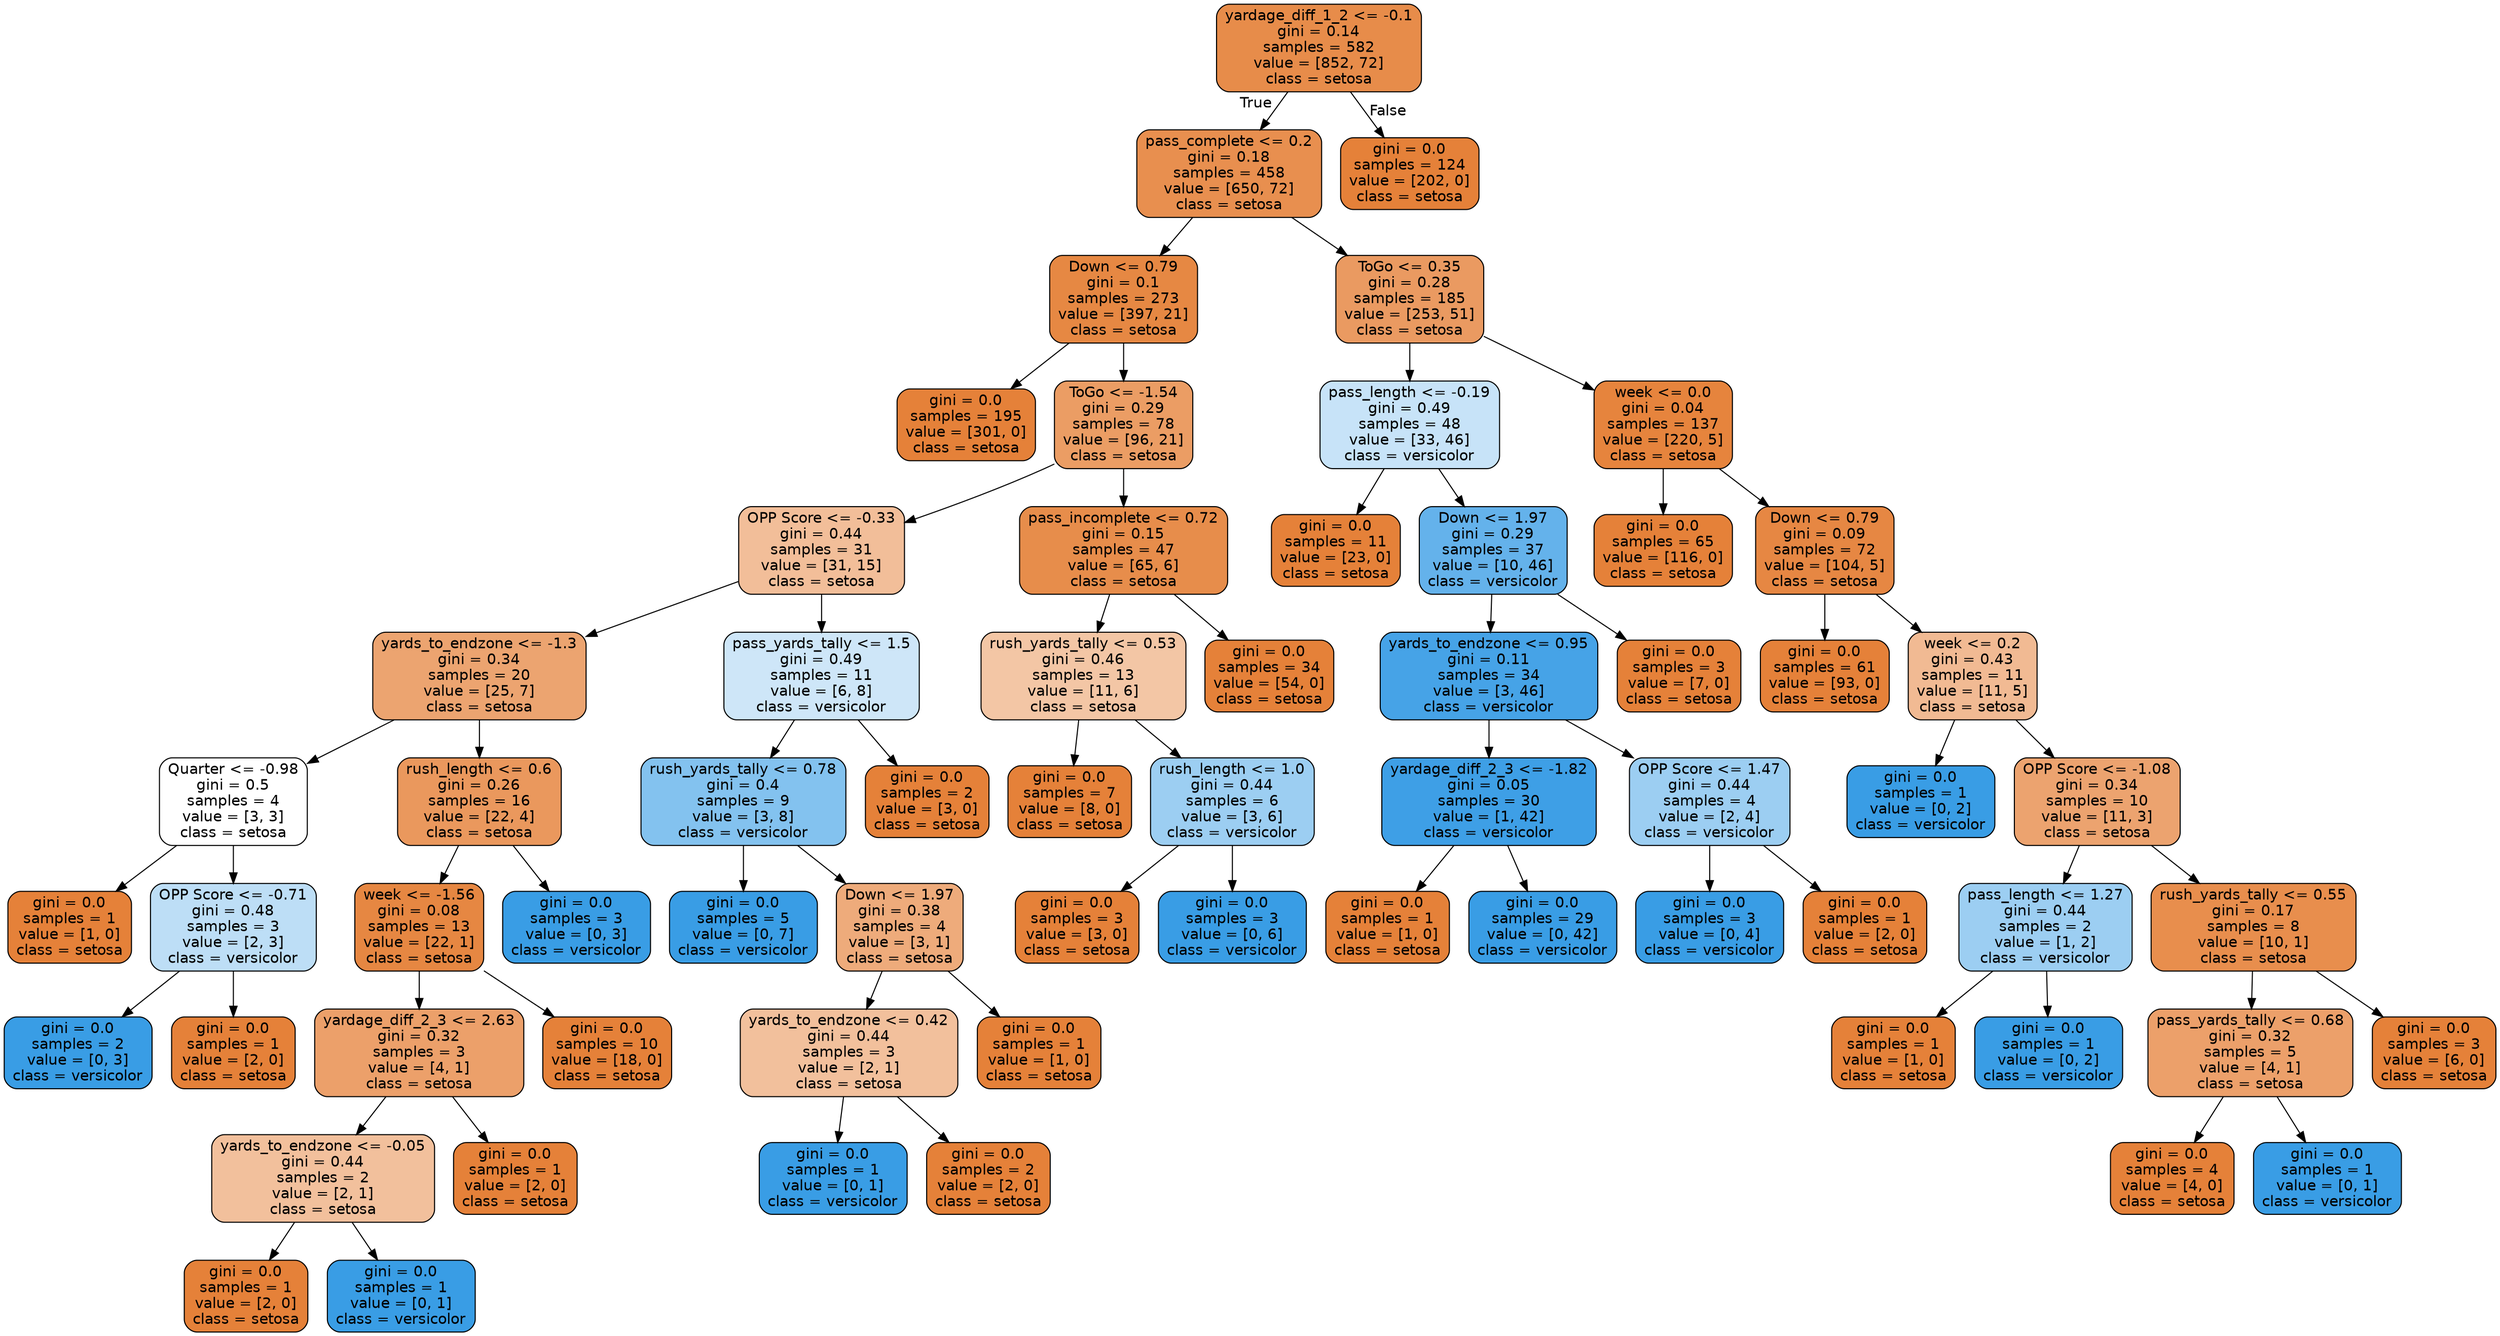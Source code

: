 digraph Tree {
node [shape=box, style="filled, rounded", color="black", fontname="helvetica"] ;
edge [fontname="helvetica"] ;
0 [label="yardage_diff_1_2 <= -0.1\ngini = 0.14\nsamples = 582\nvalue = [852, 72]\nclass = setosa", fillcolor="#e78c4a"] ;
1 [label="pass_complete <= 0.2\ngini = 0.18\nsamples = 458\nvalue = [650, 72]\nclass = setosa", fillcolor="#e88f4f"] ;
0 -> 1 [labeldistance=2.5, labelangle=45, headlabel="True"] ;
2 [label="Down <= 0.79\ngini = 0.1\nsamples = 273\nvalue = [397, 21]\nclass = setosa", fillcolor="#e68843"] ;
1 -> 2 ;
3 [label="gini = 0.0\nsamples = 195\nvalue = [301, 0]\nclass = setosa", fillcolor="#e58139"] ;
2 -> 3 ;
4 [label="ToGo <= -1.54\ngini = 0.29\nsamples = 78\nvalue = [96, 21]\nclass = setosa", fillcolor="#eb9d64"] ;
2 -> 4 ;
5 [label="OPP Score <= -0.33\ngini = 0.44\nsamples = 31\nvalue = [31, 15]\nclass = setosa", fillcolor="#f2be99"] ;
4 -> 5 ;
6 [label="yards_to_endzone <= -1.3\ngini = 0.34\nsamples = 20\nvalue = [25, 7]\nclass = setosa", fillcolor="#eca470"] ;
5 -> 6 ;
7 [label="Quarter <= -0.98\ngini = 0.5\nsamples = 4\nvalue = [3, 3]\nclass = setosa", fillcolor="#ffffff"] ;
6 -> 7 ;
8 [label="gini = 0.0\nsamples = 1\nvalue = [1, 0]\nclass = setosa", fillcolor="#e58139"] ;
7 -> 8 ;
9 [label="OPP Score <= -0.71\ngini = 0.48\nsamples = 3\nvalue = [2, 3]\nclass = versicolor", fillcolor="#bddef6"] ;
7 -> 9 ;
10 [label="gini = 0.0\nsamples = 2\nvalue = [0, 3]\nclass = versicolor", fillcolor="#399de5"] ;
9 -> 10 ;
11 [label="gini = 0.0\nsamples = 1\nvalue = [2, 0]\nclass = setosa", fillcolor="#e58139"] ;
9 -> 11 ;
12 [label="rush_length <= 0.6\ngini = 0.26\nsamples = 16\nvalue = [22, 4]\nclass = setosa", fillcolor="#ea985d"] ;
6 -> 12 ;
13 [label="week <= -1.56\ngini = 0.08\nsamples = 13\nvalue = [22, 1]\nclass = setosa", fillcolor="#e68742"] ;
12 -> 13 ;
14 [label="yardage_diff_2_3 <= 2.63\ngini = 0.32\nsamples = 3\nvalue = [4, 1]\nclass = setosa", fillcolor="#eca06a"] ;
13 -> 14 ;
15 [label="yards_to_endzone <= -0.05\ngini = 0.44\nsamples = 2\nvalue = [2, 1]\nclass = setosa", fillcolor="#f2c09c"] ;
14 -> 15 ;
16 [label="gini = 0.0\nsamples = 1\nvalue = [2, 0]\nclass = setosa", fillcolor="#e58139"] ;
15 -> 16 ;
17 [label="gini = 0.0\nsamples = 1\nvalue = [0, 1]\nclass = versicolor", fillcolor="#399de5"] ;
15 -> 17 ;
18 [label="gini = 0.0\nsamples = 1\nvalue = [2, 0]\nclass = setosa", fillcolor="#e58139"] ;
14 -> 18 ;
19 [label="gini = 0.0\nsamples = 10\nvalue = [18, 0]\nclass = setosa", fillcolor="#e58139"] ;
13 -> 19 ;
20 [label="gini = 0.0\nsamples = 3\nvalue = [0, 3]\nclass = versicolor", fillcolor="#399de5"] ;
12 -> 20 ;
21 [label="pass_yards_tally <= 1.5\ngini = 0.49\nsamples = 11\nvalue = [6, 8]\nclass = versicolor", fillcolor="#cee6f8"] ;
5 -> 21 ;
22 [label="rush_yards_tally <= 0.78\ngini = 0.4\nsamples = 9\nvalue = [3, 8]\nclass = versicolor", fillcolor="#83c2ef"] ;
21 -> 22 ;
23 [label="gini = 0.0\nsamples = 5\nvalue = [0, 7]\nclass = versicolor", fillcolor="#399de5"] ;
22 -> 23 ;
24 [label="Down <= 1.97\ngini = 0.38\nsamples = 4\nvalue = [3, 1]\nclass = setosa", fillcolor="#eeab7b"] ;
22 -> 24 ;
25 [label="yards_to_endzone <= 0.42\ngini = 0.44\nsamples = 3\nvalue = [2, 1]\nclass = setosa", fillcolor="#f2c09c"] ;
24 -> 25 ;
26 [label="gini = 0.0\nsamples = 1\nvalue = [0, 1]\nclass = versicolor", fillcolor="#399de5"] ;
25 -> 26 ;
27 [label="gini = 0.0\nsamples = 2\nvalue = [2, 0]\nclass = setosa", fillcolor="#e58139"] ;
25 -> 27 ;
28 [label="gini = 0.0\nsamples = 1\nvalue = [1, 0]\nclass = setosa", fillcolor="#e58139"] ;
24 -> 28 ;
29 [label="gini = 0.0\nsamples = 2\nvalue = [3, 0]\nclass = setosa", fillcolor="#e58139"] ;
21 -> 29 ;
30 [label="pass_incomplete <= 0.72\ngini = 0.15\nsamples = 47\nvalue = [65, 6]\nclass = setosa", fillcolor="#e78d4b"] ;
4 -> 30 ;
31 [label="rush_yards_tally <= 0.53\ngini = 0.46\nsamples = 13\nvalue = [11, 6]\nclass = setosa", fillcolor="#f3c6a5"] ;
30 -> 31 ;
32 [label="gini = 0.0\nsamples = 7\nvalue = [8, 0]\nclass = setosa", fillcolor="#e58139"] ;
31 -> 32 ;
33 [label="rush_length <= 1.0\ngini = 0.44\nsamples = 6\nvalue = [3, 6]\nclass = versicolor", fillcolor="#9ccef2"] ;
31 -> 33 ;
34 [label="gini = 0.0\nsamples = 3\nvalue = [3, 0]\nclass = setosa", fillcolor="#e58139"] ;
33 -> 34 ;
35 [label="gini = 0.0\nsamples = 3\nvalue = [0, 6]\nclass = versicolor", fillcolor="#399de5"] ;
33 -> 35 ;
36 [label="gini = 0.0\nsamples = 34\nvalue = [54, 0]\nclass = setosa", fillcolor="#e58139"] ;
30 -> 36 ;
37 [label="ToGo <= 0.35\ngini = 0.28\nsamples = 185\nvalue = [253, 51]\nclass = setosa", fillcolor="#ea9a61"] ;
1 -> 37 ;
38 [label="pass_length <= -0.19\ngini = 0.49\nsamples = 48\nvalue = [33, 46]\nclass = versicolor", fillcolor="#c7e3f8"] ;
37 -> 38 ;
39 [label="gini = 0.0\nsamples = 11\nvalue = [23, 0]\nclass = setosa", fillcolor="#e58139"] ;
38 -> 39 ;
40 [label="Down <= 1.97\ngini = 0.29\nsamples = 37\nvalue = [10, 46]\nclass = versicolor", fillcolor="#64b2eb"] ;
38 -> 40 ;
41 [label="yards_to_endzone <= 0.95\ngini = 0.11\nsamples = 34\nvalue = [3, 46]\nclass = versicolor", fillcolor="#46a3e7"] ;
40 -> 41 ;
42 [label="yardage_diff_2_3 <= -1.82\ngini = 0.05\nsamples = 30\nvalue = [1, 42]\nclass = versicolor", fillcolor="#3e9fe6"] ;
41 -> 42 ;
43 [label="gini = 0.0\nsamples = 1\nvalue = [1, 0]\nclass = setosa", fillcolor="#e58139"] ;
42 -> 43 ;
44 [label="gini = 0.0\nsamples = 29\nvalue = [0, 42]\nclass = versicolor", fillcolor="#399de5"] ;
42 -> 44 ;
45 [label="OPP Score <= 1.47\ngini = 0.44\nsamples = 4\nvalue = [2, 4]\nclass = versicolor", fillcolor="#9ccef2"] ;
41 -> 45 ;
46 [label="gini = 0.0\nsamples = 3\nvalue = [0, 4]\nclass = versicolor", fillcolor="#399de5"] ;
45 -> 46 ;
47 [label="gini = 0.0\nsamples = 1\nvalue = [2, 0]\nclass = setosa", fillcolor="#e58139"] ;
45 -> 47 ;
48 [label="gini = 0.0\nsamples = 3\nvalue = [7, 0]\nclass = setosa", fillcolor="#e58139"] ;
40 -> 48 ;
49 [label="week <= 0.0\ngini = 0.04\nsamples = 137\nvalue = [220, 5]\nclass = setosa", fillcolor="#e6843d"] ;
37 -> 49 ;
50 [label="gini = 0.0\nsamples = 65\nvalue = [116, 0]\nclass = setosa", fillcolor="#e58139"] ;
49 -> 50 ;
51 [label="Down <= 0.79\ngini = 0.09\nsamples = 72\nvalue = [104, 5]\nclass = setosa", fillcolor="#e68743"] ;
49 -> 51 ;
52 [label="gini = 0.0\nsamples = 61\nvalue = [93, 0]\nclass = setosa", fillcolor="#e58139"] ;
51 -> 52 ;
53 [label="week <= 0.2\ngini = 0.43\nsamples = 11\nvalue = [11, 5]\nclass = setosa", fillcolor="#f1ba93"] ;
51 -> 53 ;
54 [label="gini = 0.0\nsamples = 1\nvalue = [0, 2]\nclass = versicolor", fillcolor="#399de5"] ;
53 -> 54 ;
55 [label="OPP Score <= -1.08\ngini = 0.34\nsamples = 10\nvalue = [11, 3]\nclass = setosa", fillcolor="#eca36f"] ;
53 -> 55 ;
56 [label="pass_length <= 1.27\ngini = 0.44\nsamples = 2\nvalue = [1, 2]\nclass = versicolor", fillcolor="#9ccef2"] ;
55 -> 56 ;
57 [label="gini = 0.0\nsamples = 1\nvalue = [1, 0]\nclass = setosa", fillcolor="#e58139"] ;
56 -> 57 ;
58 [label="gini = 0.0\nsamples = 1\nvalue = [0, 2]\nclass = versicolor", fillcolor="#399de5"] ;
56 -> 58 ;
59 [label="rush_yards_tally <= 0.55\ngini = 0.17\nsamples = 8\nvalue = [10, 1]\nclass = setosa", fillcolor="#e88e4d"] ;
55 -> 59 ;
60 [label="pass_yards_tally <= 0.68\ngini = 0.32\nsamples = 5\nvalue = [4, 1]\nclass = setosa", fillcolor="#eca06a"] ;
59 -> 60 ;
61 [label="gini = 0.0\nsamples = 4\nvalue = [4, 0]\nclass = setosa", fillcolor="#e58139"] ;
60 -> 61 ;
62 [label="gini = 0.0\nsamples = 1\nvalue = [0, 1]\nclass = versicolor", fillcolor="#399de5"] ;
60 -> 62 ;
63 [label="gini = 0.0\nsamples = 3\nvalue = [6, 0]\nclass = setosa", fillcolor="#e58139"] ;
59 -> 63 ;
64 [label="gini = 0.0\nsamples = 124\nvalue = [202, 0]\nclass = setosa", fillcolor="#e58139"] ;
0 -> 64 [labeldistance=2.5, labelangle=-45, headlabel="False"] ;
}